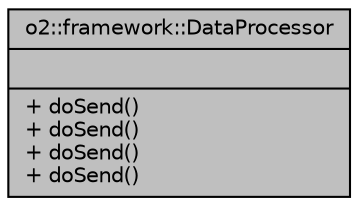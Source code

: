 digraph "o2::framework::DataProcessor"
{
 // INTERACTIVE_SVG=YES
  bgcolor="transparent";
  edge [fontname="Helvetica",fontsize="10",labelfontname="Helvetica",labelfontsize="10"];
  node [fontname="Helvetica",fontsize="10",shape=record];
  Node1 [label="{o2::framework::DataProcessor\n||+ doSend()\l+ doSend()\l+ doSend()\l+ doSend()\l}",height=0.2,width=0.4,color="black", fillcolor="grey75", style="filled" fontcolor="black"];
}
